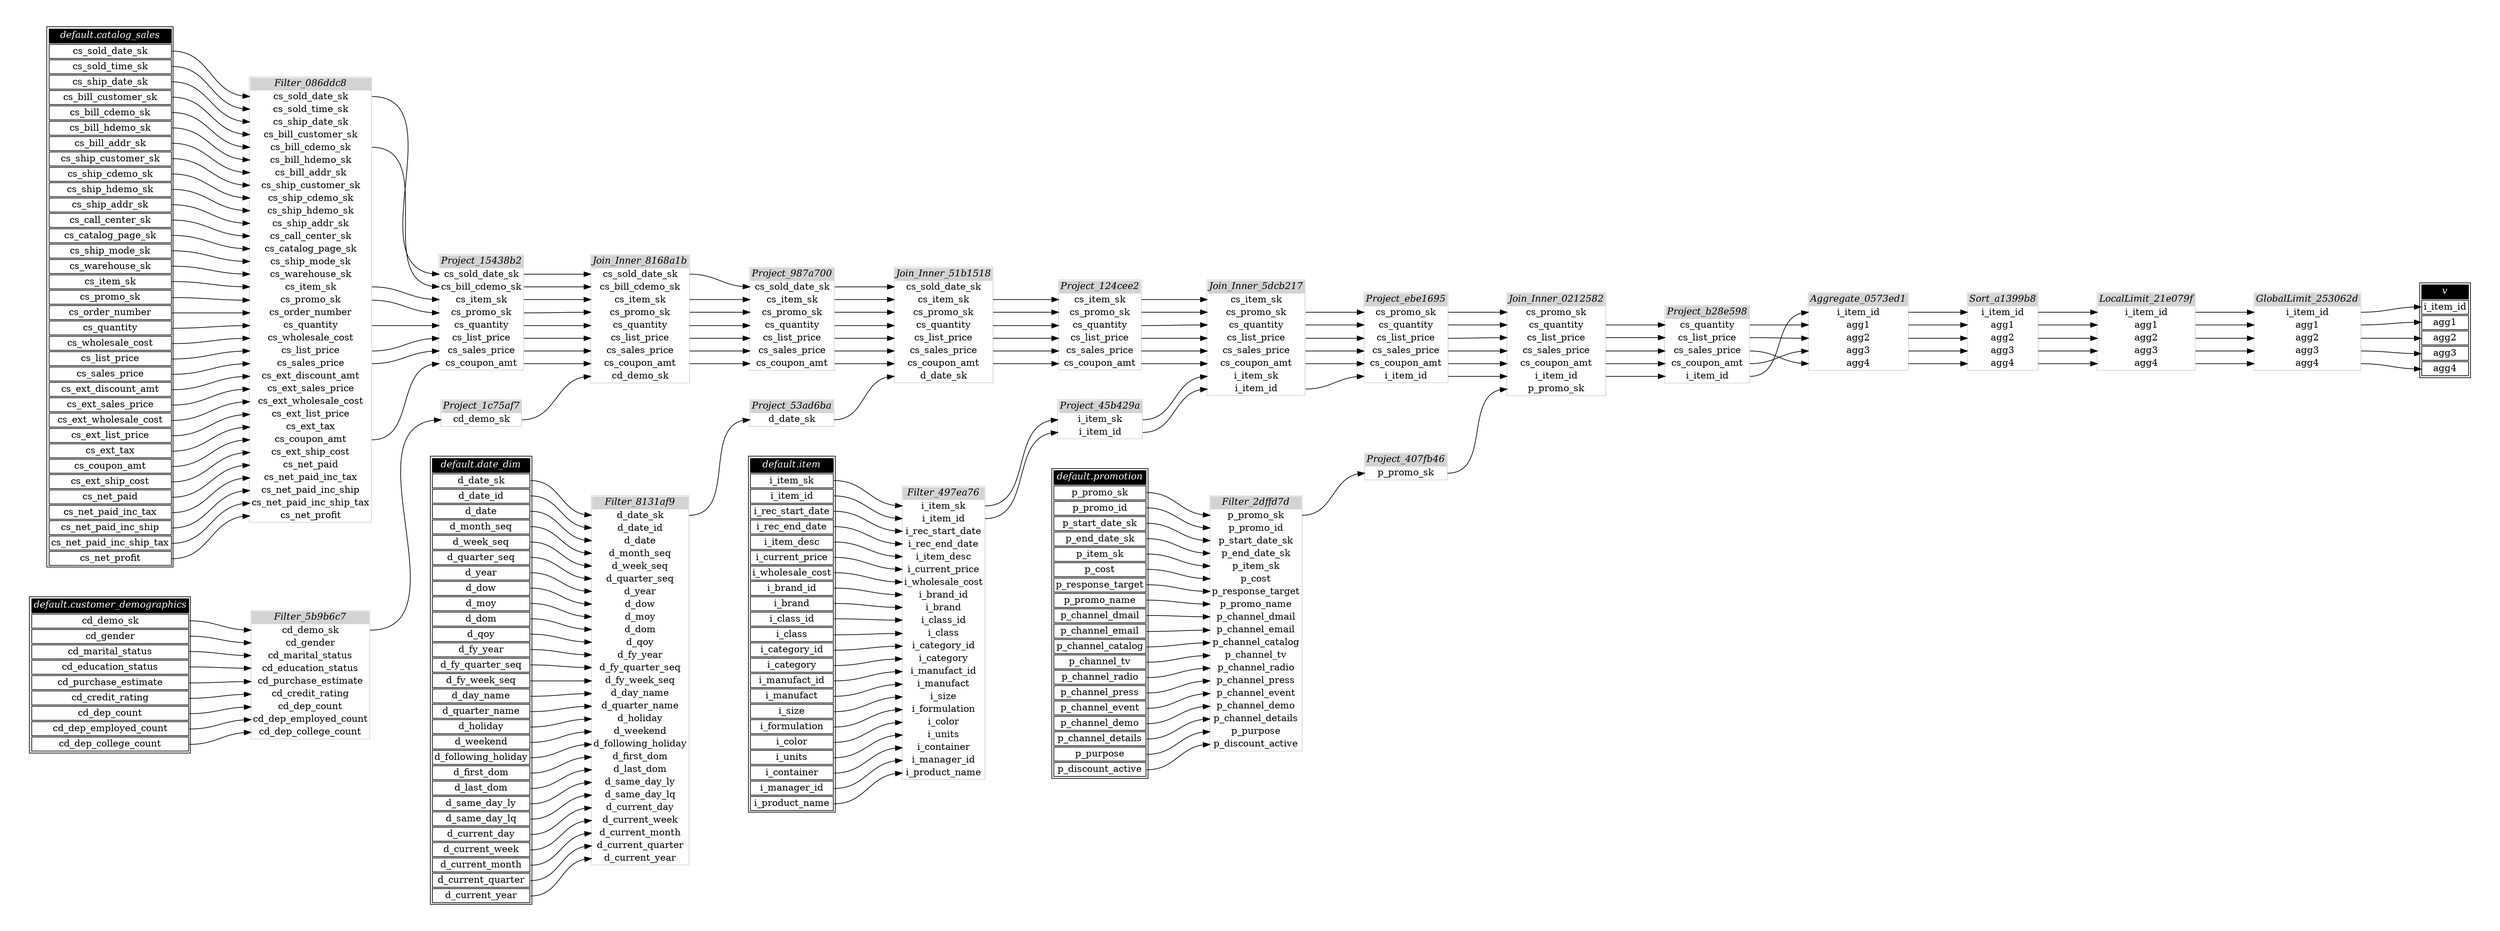 // Automatically generated by TPCDSFlowTestSuite


digraph {
  graph [pad="0.5" nodesep="0.5" ranksep="1" fontname="Helvetica" rankdir=LR];
  node [shape=plaintext]

  
"Aggregate_0573ed1" [label=<
<table color="lightgray" border="1" cellborder="0" cellspacing="0">
  <tr><td bgcolor="lightgray" port="nodeName"><i>Aggregate_0573ed1</i></td></tr>
  <tr><td port="0">i_item_id</td></tr>
<tr><td port="1">agg1</td></tr>
<tr><td port="2">agg2</td></tr>
<tr><td port="3">agg3</td></tr>
<tr><td port="4">agg4</td></tr>
</table>>];
     

"Filter_086ddc8" [label=<
<table color="lightgray" border="1" cellborder="0" cellspacing="0">
  <tr><td bgcolor="lightgray" port="nodeName"><i>Filter_086ddc8</i></td></tr>
  <tr><td port="0">cs_sold_date_sk</td></tr>
<tr><td port="1">cs_sold_time_sk</td></tr>
<tr><td port="2">cs_ship_date_sk</td></tr>
<tr><td port="3">cs_bill_customer_sk</td></tr>
<tr><td port="4">cs_bill_cdemo_sk</td></tr>
<tr><td port="5">cs_bill_hdemo_sk</td></tr>
<tr><td port="6">cs_bill_addr_sk</td></tr>
<tr><td port="7">cs_ship_customer_sk</td></tr>
<tr><td port="8">cs_ship_cdemo_sk</td></tr>
<tr><td port="9">cs_ship_hdemo_sk</td></tr>
<tr><td port="10">cs_ship_addr_sk</td></tr>
<tr><td port="11">cs_call_center_sk</td></tr>
<tr><td port="12">cs_catalog_page_sk</td></tr>
<tr><td port="13">cs_ship_mode_sk</td></tr>
<tr><td port="14">cs_warehouse_sk</td></tr>
<tr><td port="15">cs_item_sk</td></tr>
<tr><td port="16">cs_promo_sk</td></tr>
<tr><td port="17">cs_order_number</td></tr>
<tr><td port="18">cs_quantity</td></tr>
<tr><td port="19">cs_wholesale_cost</td></tr>
<tr><td port="20">cs_list_price</td></tr>
<tr><td port="21">cs_sales_price</td></tr>
<tr><td port="22">cs_ext_discount_amt</td></tr>
<tr><td port="23">cs_ext_sales_price</td></tr>
<tr><td port="24">cs_ext_wholesale_cost</td></tr>
<tr><td port="25">cs_ext_list_price</td></tr>
<tr><td port="26">cs_ext_tax</td></tr>
<tr><td port="27">cs_coupon_amt</td></tr>
<tr><td port="28">cs_ext_ship_cost</td></tr>
<tr><td port="29">cs_net_paid</td></tr>
<tr><td port="30">cs_net_paid_inc_tax</td></tr>
<tr><td port="31">cs_net_paid_inc_ship</td></tr>
<tr><td port="32">cs_net_paid_inc_ship_tax</td></tr>
<tr><td port="33">cs_net_profit</td></tr>
</table>>];
     

"Filter_2dffd7d" [label=<
<table color="lightgray" border="1" cellborder="0" cellspacing="0">
  <tr><td bgcolor="lightgray" port="nodeName"><i>Filter_2dffd7d</i></td></tr>
  <tr><td port="0">p_promo_sk</td></tr>
<tr><td port="1">p_promo_id</td></tr>
<tr><td port="2">p_start_date_sk</td></tr>
<tr><td port="3">p_end_date_sk</td></tr>
<tr><td port="4">p_item_sk</td></tr>
<tr><td port="5">p_cost</td></tr>
<tr><td port="6">p_response_target</td></tr>
<tr><td port="7">p_promo_name</td></tr>
<tr><td port="8">p_channel_dmail</td></tr>
<tr><td port="9">p_channel_email</td></tr>
<tr><td port="10">p_channel_catalog</td></tr>
<tr><td port="11">p_channel_tv</td></tr>
<tr><td port="12">p_channel_radio</td></tr>
<tr><td port="13">p_channel_press</td></tr>
<tr><td port="14">p_channel_event</td></tr>
<tr><td port="15">p_channel_demo</td></tr>
<tr><td port="16">p_channel_details</td></tr>
<tr><td port="17">p_purpose</td></tr>
<tr><td port="18">p_discount_active</td></tr>
</table>>];
     

"Filter_497ea76" [label=<
<table color="lightgray" border="1" cellborder="0" cellspacing="0">
  <tr><td bgcolor="lightgray" port="nodeName"><i>Filter_497ea76</i></td></tr>
  <tr><td port="0">i_item_sk</td></tr>
<tr><td port="1">i_item_id</td></tr>
<tr><td port="2">i_rec_start_date</td></tr>
<tr><td port="3">i_rec_end_date</td></tr>
<tr><td port="4">i_item_desc</td></tr>
<tr><td port="5">i_current_price</td></tr>
<tr><td port="6">i_wholesale_cost</td></tr>
<tr><td port="7">i_brand_id</td></tr>
<tr><td port="8">i_brand</td></tr>
<tr><td port="9">i_class_id</td></tr>
<tr><td port="10">i_class</td></tr>
<tr><td port="11">i_category_id</td></tr>
<tr><td port="12">i_category</td></tr>
<tr><td port="13">i_manufact_id</td></tr>
<tr><td port="14">i_manufact</td></tr>
<tr><td port="15">i_size</td></tr>
<tr><td port="16">i_formulation</td></tr>
<tr><td port="17">i_color</td></tr>
<tr><td port="18">i_units</td></tr>
<tr><td port="19">i_container</td></tr>
<tr><td port="20">i_manager_id</td></tr>
<tr><td port="21">i_product_name</td></tr>
</table>>];
     

"Filter_5b9b6c7" [label=<
<table color="lightgray" border="1" cellborder="0" cellspacing="0">
  <tr><td bgcolor="lightgray" port="nodeName"><i>Filter_5b9b6c7</i></td></tr>
  <tr><td port="0">cd_demo_sk</td></tr>
<tr><td port="1">cd_gender</td></tr>
<tr><td port="2">cd_marital_status</td></tr>
<tr><td port="3">cd_education_status</td></tr>
<tr><td port="4">cd_purchase_estimate</td></tr>
<tr><td port="5">cd_credit_rating</td></tr>
<tr><td port="6">cd_dep_count</td></tr>
<tr><td port="7">cd_dep_employed_count</td></tr>
<tr><td port="8">cd_dep_college_count</td></tr>
</table>>];
     

"Filter_8131af9" [label=<
<table color="lightgray" border="1" cellborder="0" cellspacing="0">
  <tr><td bgcolor="lightgray" port="nodeName"><i>Filter_8131af9</i></td></tr>
  <tr><td port="0">d_date_sk</td></tr>
<tr><td port="1">d_date_id</td></tr>
<tr><td port="2">d_date</td></tr>
<tr><td port="3">d_month_seq</td></tr>
<tr><td port="4">d_week_seq</td></tr>
<tr><td port="5">d_quarter_seq</td></tr>
<tr><td port="6">d_year</td></tr>
<tr><td port="7">d_dow</td></tr>
<tr><td port="8">d_moy</td></tr>
<tr><td port="9">d_dom</td></tr>
<tr><td port="10">d_qoy</td></tr>
<tr><td port="11">d_fy_year</td></tr>
<tr><td port="12">d_fy_quarter_seq</td></tr>
<tr><td port="13">d_fy_week_seq</td></tr>
<tr><td port="14">d_day_name</td></tr>
<tr><td port="15">d_quarter_name</td></tr>
<tr><td port="16">d_holiday</td></tr>
<tr><td port="17">d_weekend</td></tr>
<tr><td port="18">d_following_holiday</td></tr>
<tr><td port="19">d_first_dom</td></tr>
<tr><td port="20">d_last_dom</td></tr>
<tr><td port="21">d_same_day_ly</td></tr>
<tr><td port="22">d_same_day_lq</td></tr>
<tr><td port="23">d_current_day</td></tr>
<tr><td port="24">d_current_week</td></tr>
<tr><td port="25">d_current_month</td></tr>
<tr><td port="26">d_current_quarter</td></tr>
<tr><td port="27">d_current_year</td></tr>
</table>>];
     

"GlobalLimit_253062d" [label=<
<table color="lightgray" border="1" cellborder="0" cellspacing="0">
  <tr><td bgcolor="lightgray" port="nodeName"><i>GlobalLimit_253062d</i></td></tr>
  <tr><td port="0">i_item_id</td></tr>
<tr><td port="1">agg1</td></tr>
<tr><td port="2">agg2</td></tr>
<tr><td port="3">agg3</td></tr>
<tr><td port="4">agg4</td></tr>
</table>>];
     

"Join_Inner_0212582" [label=<
<table color="lightgray" border="1" cellborder="0" cellspacing="0">
  <tr><td bgcolor="lightgray" port="nodeName"><i>Join_Inner_0212582</i></td></tr>
  <tr><td port="0">cs_promo_sk</td></tr>
<tr><td port="1">cs_quantity</td></tr>
<tr><td port="2">cs_list_price</td></tr>
<tr><td port="3">cs_sales_price</td></tr>
<tr><td port="4">cs_coupon_amt</td></tr>
<tr><td port="5">i_item_id</td></tr>
<tr><td port="6">p_promo_sk</td></tr>
</table>>];
     

"Join_Inner_51b1518" [label=<
<table color="lightgray" border="1" cellborder="0" cellspacing="0">
  <tr><td bgcolor="lightgray" port="nodeName"><i>Join_Inner_51b1518</i></td></tr>
  <tr><td port="0">cs_sold_date_sk</td></tr>
<tr><td port="1">cs_item_sk</td></tr>
<tr><td port="2">cs_promo_sk</td></tr>
<tr><td port="3">cs_quantity</td></tr>
<tr><td port="4">cs_list_price</td></tr>
<tr><td port="5">cs_sales_price</td></tr>
<tr><td port="6">cs_coupon_amt</td></tr>
<tr><td port="7">d_date_sk</td></tr>
</table>>];
     

"Join_Inner_5dcb217" [label=<
<table color="lightgray" border="1" cellborder="0" cellspacing="0">
  <tr><td bgcolor="lightgray" port="nodeName"><i>Join_Inner_5dcb217</i></td></tr>
  <tr><td port="0">cs_item_sk</td></tr>
<tr><td port="1">cs_promo_sk</td></tr>
<tr><td port="2">cs_quantity</td></tr>
<tr><td port="3">cs_list_price</td></tr>
<tr><td port="4">cs_sales_price</td></tr>
<tr><td port="5">cs_coupon_amt</td></tr>
<tr><td port="6">i_item_sk</td></tr>
<tr><td port="7">i_item_id</td></tr>
</table>>];
     

"Join_Inner_8168a1b" [label=<
<table color="lightgray" border="1" cellborder="0" cellspacing="0">
  <tr><td bgcolor="lightgray" port="nodeName"><i>Join_Inner_8168a1b</i></td></tr>
  <tr><td port="0">cs_sold_date_sk</td></tr>
<tr><td port="1">cs_bill_cdemo_sk</td></tr>
<tr><td port="2">cs_item_sk</td></tr>
<tr><td port="3">cs_promo_sk</td></tr>
<tr><td port="4">cs_quantity</td></tr>
<tr><td port="5">cs_list_price</td></tr>
<tr><td port="6">cs_sales_price</td></tr>
<tr><td port="7">cs_coupon_amt</td></tr>
<tr><td port="8">cd_demo_sk</td></tr>
</table>>];
     

"LocalLimit_21e079f" [label=<
<table color="lightgray" border="1" cellborder="0" cellspacing="0">
  <tr><td bgcolor="lightgray" port="nodeName"><i>LocalLimit_21e079f</i></td></tr>
  <tr><td port="0">i_item_id</td></tr>
<tr><td port="1">agg1</td></tr>
<tr><td port="2">agg2</td></tr>
<tr><td port="3">agg3</td></tr>
<tr><td port="4">agg4</td></tr>
</table>>];
     

"Project_124cee2" [label=<
<table color="lightgray" border="1" cellborder="0" cellspacing="0">
  <tr><td bgcolor="lightgray" port="nodeName"><i>Project_124cee2</i></td></tr>
  <tr><td port="0">cs_item_sk</td></tr>
<tr><td port="1">cs_promo_sk</td></tr>
<tr><td port="2">cs_quantity</td></tr>
<tr><td port="3">cs_list_price</td></tr>
<tr><td port="4">cs_sales_price</td></tr>
<tr><td port="5">cs_coupon_amt</td></tr>
</table>>];
     

"Project_15438b2" [label=<
<table color="lightgray" border="1" cellborder="0" cellspacing="0">
  <tr><td bgcolor="lightgray" port="nodeName"><i>Project_15438b2</i></td></tr>
  <tr><td port="0">cs_sold_date_sk</td></tr>
<tr><td port="1">cs_bill_cdemo_sk</td></tr>
<tr><td port="2">cs_item_sk</td></tr>
<tr><td port="3">cs_promo_sk</td></tr>
<tr><td port="4">cs_quantity</td></tr>
<tr><td port="5">cs_list_price</td></tr>
<tr><td port="6">cs_sales_price</td></tr>
<tr><td port="7">cs_coupon_amt</td></tr>
</table>>];
     

"Project_1c75af7" [label=<
<table color="lightgray" border="1" cellborder="0" cellspacing="0">
  <tr><td bgcolor="lightgray" port="nodeName"><i>Project_1c75af7</i></td></tr>
  <tr><td port="0">cd_demo_sk</td></tr>
</table>>];
     

"Project_407fb46" [label=<
<table color="lightgray" border="1" cellborder="0" cellspacing="0">
  <tr><td bgcolor="lightgray" port="nodeName"><i>Project_407fb46</i></td></tr>
  <tr><td port="0">p_promo_sk</td></tr>
</table>>];
     

"Project_45b429a" [label=<
<table color="lightgray" border="1" cellborder="0" cellspacing="0">
  <tr><td bgcolor="lightgray" port="nodeName"><i>Project_45b429a</i></td></tr>
  <tr><td port="0">i_item_sk</td></tr>
<tr><td port="1">i_item_id</td></tr>
</table>>];
     

"Project_53ad6ba" [label=<
<table color="lightgray" border="1" cellborder="0" cellspacing="0">
  <tr><td bgcolor="lightgray" port="nodeName"><i>Project_53ad6ba</i></td></tr>
  <tr><td port="0">d_date_sk</td></tr>
</table>>];
     

"Project_987a700" [label=<
<table color="lightgray" border="1" cellborder="0" cellspacing="0">
  <tr><td bgcolor="lightgray" port="nodeName"><i>Project_987a700</i></td></tr>
  <tr><td port="0">cs_sold_date_sk</td></tr>
<tr><td port="1">cs_item_sk</td></tr>
<tr><td port="2">cs_promo_sk</td></tr>
<tr><td port="3">cs_quantity</td></tr>
<tr><td port="4">cs_list_price</td></tr>
<tr><td port="5">cs_sales_price</td></tr>
<tr><td port="6">cs_coupon_amt</td></tr>
</table>>];
     

"Project_b28e598" [label=<
<table color="lightgray" border="1" cellborder="0" cellspacing="0">
  <tr><td bgcolor="lightgray" port="nodeName"><i>Project_b28e598</i></td></tr>
  <tr><td port="0">cs_quantity</td></tr>
<tr><td port="1">cs_list_price</td></tr>
<tr><td port="2">cs_sales_price</td></tr>
<tr><td port="3">cs_coupon_amt</td></tr>
<tr><td port="4">i_item_id</td></tr>
</table>>];
     

"Project_ebe1695" [label=<
<table color="lightgray" border="1" cellborder="0" cellspacing="0">
  <tr><td bgcolor="lightgray" port="nodeName"><i>Project_ebe1695</i></td></tr>
  <tr><td port="0">cs_promo_sk</td></tr>
<tr><td port="1">cs_quantity</td></tr>
<tr><td port="2">cs_list_price</td></tr>
<tr><td port="3">cs_sales_price</td></tr>
<tr><td port="4">cs_coupon_amt</td></tr>
<tr><td port="5">i_item_id</td></tr>
</table>>];
     

"Sort_a1399b8" [label=<
<table color="lightgray" border="1" cellborder="0" cellspacing="0">
  <tr><td bgcolor="lightgray" port="nodeName"><i>Sort_a1399b8</i></td></tr>
  <tr><td port="0">i_item_id</td></tr>
<tr><td port="1">agg1</td></tr>
<tr><td port="2">agg2</td></tr>
<tr><td port="3">agg3</td></tr>
<tr><td port="4">agg4</td></tr>
</table>>];
     

"default.catalog_sales" [color="black" label=<
<table>
  <tr><td bgcolor="black" port="nodeName"><i><font color="white">default.catalog_sales</font></i></td></tr>
  <tr><td port="0">cs_sold_date_sk</td></tr>
<tr><td port="1">cs_sold_time_sk</td></tr>
<tr><td port="2">cs_ship_date_sk</td></tr>
<tr><td port="3">cs_bill_customer_sk</td></tr>
<tr><td port="4">cs_bill_cdemo_sk</td></tr>
<tr><td port="5">cs_bill_hdemo_sk</td></tr>
<tr><td port="6">cs_bill_addr_sk</td></tr>
<tr><td port="7">cs_ship_customer_sk</td></tr>
<tr><td port="8">cs_ship_cdemo_sk</td></tr>
<tr><td port="9">cs_ship_hdemo_sk</td></tr>
<tr><td port="10">cs_ship_addr_sk</td></tr>
<tr><td port="11">cs_call_center_sk</td></tr>
<tr><td port="12">cs_catalog_page_sk</td></tr>
<tr><td port="13">cs_ship_mode_sk</td></tr>
<tr><td port="14">cs_warehouse_sk</td></tr>
<tr><td port="15">cs_item_sk</td></tr>
<tr><td port="16">cs_promo_sk</td></tr>
<tr><td port="17">cs_order_number</td></tr>
<tr><td port="18">cs_quantity</td></tr>
<tr><td port="19">cs_wholesale_cost</td></tr>
<tr><td port="20">cs_list_price</td></tr>
<tr><td port="21">cs_sales_price</td></tr>
<tr><td port="22">cs_ext_discount_amt</td></tr>
<tr><td port="23">cs_ext_sales_price</td></tr>
<tr><td port="24">cs_ext_wholesale_cost</td></tr>
<tr><td port="25">cs_ext_list_price</td></tr>
<tr><td port="26">cs_ext_tax</td></tr>
<tr><td port="27">cs_coupon_amt</td></tr>
<tr><td port="28">cs_ext_ship_cost</td></tr>
<tr><td port="29">cs_net_paid</td></tr>
<tr><td port="30">cs_net_paid_inc_tax</td></tr>
<tr><td port="31">cs_net_paid_inc_ship</td></tr>
<tr><td port="32">cs_net_paid_inc_ship_tax</td></tr>
<tr><td port="33">cs_net_profit</td></tr>
</table>>];
     

"default.customer_demographics" [color="black" label=<
<table>
  <tr><td bgcolor="black" port="nodeName"><i><font color="white">default.customer_demographics</font></i></td></tr>
  <tr><td port="0">cd_demo_sk</td></tr>
<tr><td port="1">cd_gender</td></tr>
<tr><td port="2">cd_marital_status</td></tr>
<tr><td port="3">cd_education_status</td></tr>
<tr><td port="4">cd_purchase_estimate</td></tr>
<tr><td port="5">cd_credit_rating</td></tr>
<tr><td port="6">cd_dep_count</td></tr>
<tr><td port="7">cd_dep_employed_count</td></tr>
<tr><td port="8">cd_dep_college_count</td></tr>
</table>>];
     

"default.date_dim" [color="black" label=<
<table>
  <tr><td bgcolor="black" port="nodeName"><i><font color="white">default.date_dim</font></i></td></tr>
  <tr><td port="0">d_date_sk</td></tr>
<tr><td port="1">d_date_id</td></tr>
<tr><td port="2">d_date</td></tr>
<tr><td port="3">d_month_seq</td></tr>
<tr><td port="4">d_week_seq</td></tr>
<tr><td port="5">d_quarter_seq</td></tr>
<tr><td port="6">d_year</td></tr>
<tr><td port="7">d_dow</td></tr>
<tr><td port="8">d_moy</td></tr>
<tr><td port="9">d_dom</td></tr>
<tr><td port="10">d_qoy</td></tr>
<tr><td port="11">d_fy_year</td></tr>
<tr><td port="12">d_fy_quarter_seq</td></tr>
<tr><td port="13">d_fy_week_seq</td></tr>
<tr><td port="14">d_day_name</td></tr>
<tr><td port="15">d_quarter_name</td></tr>
<tr><td port="16">d_holiday</td></tr>
<tr><td port="17">d_weekend</td></tr>
<tr><td port="18">d_following_holiday</td></tr>
<tr><td port="19">d_first_dom</td></tr>
<tr><td port="20">d_last_dom</td></tr>
<tr><td port="21">d_same_day_ly</td></tr>
<tr><td port="22">d_same_day_lq</td></tr>
<tr><td port="23">d_current_day</td></tr>
<tr><td port="24">d_current_week</td></tr>
<tr><td port="25">d_current_month</td></tr>
<tr><td port="26">d_current_quarter</td></tr>
<tr><td port="27">d_current_year</td></tr>
</table>>];
     

"default.item" [color="black" label=<
<table>
  <tr><td bgcolor="black" port="nodeName"><i><font color="white">default.item</font></i></td></tr>
  <tr><td port="0">i_item_sk</td></tr>
<tr><td port="1">i_item_id</td></tr>
<tr><td port="2">i_rec_start_date</td></tr>
<tr><td port="3">i_rec_end_date</td></tr>
<tr><td port="4">i_item_desc</td></tr>
<tr><td port="5">i_current_price</td></tr>
<tr><td port="6">i_wholesale_cost</td></tr>
<tr><td port="7">i_brand_id</td></tr>
<tr><td port="8">i_brand</td></tr>
<tr><td port="9">i_class_id</td></tr>
<tr><td port="10">i_class</td></tr>
<tr><td port="11">i_category_id</td></tr>
<tr><td port="12">i_category</td></tr>
<tr><td port="13">i_manufact_id</td></tr>
<tr><td port="14">i_manufact</td></tr>
<tr><td port="15">i_size</td></tr>
<tr><td port="16">i_formulation</td></tr>
<tr><td port="17">i_color</td></tr>
<tr><td port="18">i_units</td></tr>
<tr><td port="19">i_container</td></tr>
<tr><td port="20">i_manager_id</td></tr>
<tr><td port="21">i_product_name</td></tr>
</table>>];
     

"default.promotion" [color="black" label=<
<table>
  <tr><td bgcolor="black" port="nodeName"><i><font color="white">default.promotion</font></i></td></tr>
  <tr><td port="0">p_promo_sk</td></tr>
<tr><td port="1">p_promo_id</td></tr>
<tr><td port="2">p_start_date_sk</td></tr>
<tr><td port="3">p_end_date_sk</td></tr>
<tr><td port="4">p_item_sk</td></tr>
<tr><td port="5">p_cost</td></tr>
<tr><td port="6">p_response_target</td></tr>
<tr><td port="7">p_promo_name</td></tr>
<tr><td port="8">p_channel_dmail</td></tr>
<tr><td port="9">p_channel_email</td></tr>
<tr><td port="10">p_channel_catalog</td></tr>
<tr><td port="11">p_channel_tv</td></tr>
<tr><td port="12">p_channel_radio</td></tr>
<tr><td port="13">p_channel_press</td></tr>
<tr><td port="14">p_channel_event</td></tr>
<tr><td port="15">p_channel_demo</td></tr>
<tr><td port="16">p_channel_details</td></tr>
<tr><td port="17">p_purpose</td></tr>
<tr><td port="18">p_discount_active</td></tr>
</table>>];
     

"v" [color="black" label=<
<table>
  <tr><td bgcolor="black" port="nodeName"><i><font color="white">v</font></i></td></tr>
  <tr><td port="0">i_item_id</td></tr>
<tr><td port="1">agg1</td></tr>
<tr><td port="2">agg2</td></tr>
<tr><td port="3">agg3</td></tr>
<tr><td port="4">agg4</td></tr>
</table>>];
     
  "Aggregate_0573ed1":0 -> "Sort_a1399b8":0;
"Aggregate_0573ed1":1 -> "Sort_a1399b8":1;
"Aggregate_0573ed1":2 -> "Sort_a1399b8":2;
"Aggregate_0573ed1":3 -> "Sort_a1399b8":3;
"Aggregate_0573ed1":4 -> "Sort_a1399b8":4;
"Filter_086ddc8":0 -> "Project_15438b2":0;
"Filter_086ddc8":15 -> "Project_15438b2":2;
"Filter_086ddc8":16 -> "Project_15438b2":3;
"Filter_086ddc8":18 -> "Project_15438b2":4;
"Filter_086ddc8":20 -> "Project_15438b2":5;
"Filter_086ddc8":21 -> "Project_15438b2":6;
"Filter_086ddc8":27 -> "Project_15438b2":7;
"Filter_086ddc8":4 -> "Project_15438b2":1;
"Filter_2dffd7d":0 -> "Project_407fb46":0;
"Filter_497ea76":0 -> "Project_45b429a":0;
"Filter_497ea76":1 -> "Project_45b429a":1;
"Filter_5b9b6c7":0 -> "Project_1c75af7":0;
"Filter_8131af9":0 -> "Project_53ad6ba":0;
"GlobalLimit_253062d":0 -> "v":0;
"GlobalLimit_253062d":1 -> "v":1;
"GlobalLimit_253062d":2 -> "v":2;
"GlobalLimit_253062d":3 -> "v":3;
"GlobalLimit_253062d":4 -> "v":4;
"Join_Inner_0212582":1 -> "Project_b28e598":0;
"Join_Inner_0212582":2 -> "Project_b28e598":1;
"Join_Inner_0212582":3 -> "Project_b28e598":2;
"Join_Inner_0212582":4 -> "Project_b28e598":3;
"Join_Inner_0212582":5 -> "Project_b28e598":4;
"Join_Inner_51b1518":1 -> "Project_124cee2":0;
"Join_Inner_51b1518":2 -> "Project_124cee2":1;
"Join_Inner_51b1518":3 -> "Project_124cee2":2;
"Join_Inner_51b1518":4 -> "Project_124cee2":3;
"Join_Inner_51b1518":5 -> "Project_124cee2":4;
"Join_Inner_51b1518":6 -> "Project_124cee2":5;
"Join_Inner_5dcb217":1 -> "Project_ebe1695":0;
"Join_Inner_5dcb217":2 -> "Project_ebe1695":1;
"Join_Inner_5dcb217":3 -> "Project_ebe1695":2;
"Join_Inner_5dcb217":4 -> "Project_ebe1695":3;
"Join_Inner_5dcb217":5 -> "Project_ebe1695":4;
"Join_Inner_5dcb217":7 -> "Project_ebe1695":5;
"Join_Inner_8168a1b":0 -> "Project_987a700":0;
"Join_Inner_8168a1b":2 -> "Project_987a700":1;
"Join_Inner_8168a1b":3 -> "Project_987a700":2;
"Join_Inner_8168a1b":4 -> "Project_987a700":3;
"Join_Inner_8168a1b":5 -> "Project_987a700":4;
"Join_Inner_8168a1b":6 -> "Project_987a700":5;
"Join_Inner_8168a1b":7 -> "Project_987a700":6;
"LocalLimit_21e079f":0 -> "GlobalLimit_253062d":0;
"LocalLimit_21e079f":1 -> "GlobalLimit_253062d":1;
"LocalLimit_21e079f":2 -> "GlobalLimit_253062d":2;
"LocalLimit_21e079f":3 -> "GlobalLimit_253062d":3;
"LocalLimit_21e079f":4 -> "GlobalLimit_253062d":4;
"Project_124cee2":0 -> "Join_Inner_5dcb217":0;
"Project_124cee2":1 -> "Join_Inner_5dcb217":1;
"Project_124cee2":2 -> "Join_Inner_5dcb217":2;
"Project_124cee2":3 -> "Join_Inner_5dcb217":3;
"Project_124cee2":4 -> "Join_Inner_5dcb217":4;
"Project_124cee2":5 -> "Join_Inner_5dcb217":5;
"Project_15438b2":0 -> "Join_Inner_8168a1b":0;
"Project_15438b2":1 -> "Join_Inner_8168a1b":1;
"Project_15438b2":2 -> "Join_Inner_8168a1b":2;
"Project_15438b2":3 -> "Join_Inner_8168a1b":3;
"Project_15438b2":4 -> "Join_Inner_8168a1b":4;
"Project_15438b2":5 -> "Join_Inner_8168a1b":5;
"Project_15438b2":6 -> "Join_Inner_8168a1b":6;
"Project_15438b2":7 -> "Join_Inner_8168a1b":7;
"Project_1c75af7":0 -> "Join_Inner_8168a1b":8;
"Project_407fb46":0 -> "Join_Inner_0212582":6;
"Project_45b429a":0 -> "Join_Inner_5dcb217":6;
"Project_45b429a":1 -> "Join_Inner_5dcb217":7;
"Project_53ad6ba":0 -> "Join_Inner_51b1518":7;
"Project_987a700":0 -> "Join_Inner_51b1518":0;
"Project_987a700":1 -> "Join_Inner_51b1518":1;
"Project_987a700":2 -> "Join_Inner_51b1518":2;
"Project_987a700":3 -> "Join_Inner_51b1518":3;
"Project_987a700":4 -> "Join_Inner_51b1518":4;
"Project_987a700":5 -> "Join_Inner_51b1518":5;
"Project_987a700":6 -> "Join_Inner_51b1518":6;
"Project_b28e598":0 -> "Aggregate_0573ed1":1;
"Project_b28e598":1 -> "Aggregate_0573ed1":2;
"Project_b28e598":2 -> "Aggregate_0573ed1":4;
"Project_b28e598":3 -> "Aggregate_0573ed1":3;
"Project_b28e598":4 -> "Aggregate_0573ed1":0;
"Project_ebe1695":0 -> "Join_Inner_0212582":0;
"Project_ebe1695":1 -> "Join_Inner_0212582":1;
"Project_ebe1695":2 -> "Join_Inner_0212582":2;
"Project_ebe1695":3 -> "Join_Inner_0212582":3;
"Project_ebe1695":4 -> "Join_Inner_0212582":4;
"Project_ebe1695":5 -> "Join_Inner_0212582":5;
"Sort_a1399b8":0 -> "LocalLimit_21e079f":0;
"Sort_a1399b8":1 -> "LocalLimit_21e079f":1;
"Sort_a1399b8":2 -> "LocalLimit_21e079f":2;
"Sort_a1399b8":3 -> "LocalLimit_21e079f":3;
"Sort_a1399b8":4 -> "LocalLimit_21e079f":4;
"default.catalog_sales":0 -> "Filter_086ddc8":0;
"default.catalog_sales":1 -> "Filter_086ddc8":1;
"default.catalog_sales":10 -> "Filter_086ddc8":10;
"default.catalog_sales":11 -> "Filter_086ddc8":11;
"default.catalog_sales":12 -> "Filter_086ddc8":12;
"default.catalog_sales":13 -> "Filter_086ddc8":13;
"default.catalog_sales":14 -> "Filter_086ddc8":14;
"default.catalog_sales":15 -> "Filter_086ddc8":15;
"default.catalog_sales":16 -> "Filter_086ddc8":16;
"default.catalog_sales":17 -> "Filter_086ddc8":17;
"default.catalog_sales":18 -> "Filter_086ddc8":18;
"default.catalog_sales":19 -> "Filter_086ddc8":19;
"default.catalog_sales":2 -> "Filter_086ddc8":2;
"default.catalog_sales":20 -> "Filter_086ddc8":20;
"default.catalog_sales":21 -> "Filter_086ddc8":21;
"default.catalog_sales":22 -> "Filter_086ddc8":22;
"default.catalog_sales":23 -> "Filter_086ddc8":23;
"default.catalog_sales":24 -> "Filter_086ddc8":24;
"default.catalog_sales":25 -> "Filter_086ddc8":25;
"default.catalog_sales":26 -> "Filter_086ddc8":26;
"default.catalog_sales":27 -> "Filter_086ddc8":27;
"default.catalog_sales":28 -> "Filter_086ddc8":28;
"default.catalog_sales":29 -> "Filter_086ddc8":29;
"default.catalog_sales":3 -> "Filter_086ddc8":3;
"default.catalog_sales":30 -> "Filter_086ddc8":30;
"default.catalog_sales":31 -> "Filter_086ddc8":31;
"default.catalog_sales":32 -> "Filter_086ddc8":32;
"default.catalog_sales":33 -> "Filter_086ddc8":33;
"default.catalog_sales":4 -> "Filter_086ddc8":4;
"default.catalog_sales":5 -> "Filter_086ddc8":5;
"default.catalog_sales":6 -> "Filter_086ddc8":6;
"default.catalog_sales":7 -> "Filter_086ddc8":7;
"default.catalog_sales":8 -> "Filter_086ddc8":8;
"default.catalog_sales":9 -> "Filter_086ddc8":9;
"default.customer_demographics":0 -> "Filter_5b9b6c7":0;
"default.customer_demographics":1 -> "Filter_5b9b6c7":1;
"default.customer_demographics":2 -> "Filter_5b9b6c7":2;
"default.customer_demographics":3 -> "Filter_5b9b6c7":3;
"default.customer_demographics":4 -> "Filter_5b9b6c7":4;
"default.customer_demographics":5 -> "Filter_5b9b6c7":5;
"default.customer_demographics":6 -> "Filter_5b9b6c7":6;
"default.customer_demographics":7 -> "Filter_5b9b6c7":7;
"default.customer_demographics":8 -> "Filter_5b9b6c7":8;
"default.date_dim":0 -> "Filter_8131af9":0;
"default.date_dim":1 -> "Filter_8131af9":1;
"default.date_dim":10 -> "Filter_8131af9":10;
"default.date_dim":11 -> "Filter_8131af9":11;
"default.date_dim":12 -> "Filter_8131af9":12;
"default.date_dim":13 -> "Filter_8131af9":13;
"default.date_dim":14 -> "Filter_8131af9":14;
"default.date_dim":15 -> "Filter_8131af9":15;
"default.date_dim":16 -> "Filter_8131af9":16;
"default.date_dim":17 -> "Filter_8131af9":17;
"default.date_dim":18 -> "Filter_8131af9":18;
"default.date_dim":19 -> "Filter_8131af9":19;
"default.date_dim":2 -> "Filter_8131af9":2;
"default.date_dim":20 -> "Filter_8131af9":20;
"default.date_dim":21 -> "Filter_8131af9":21;
"default.date_dim":22 -> "Filter_8131af9":22;
"default.date_dim":23 -> "Filter_8131af9":23;
"default.date_dim":24 -> "Filter_8131af9":24;
"default.date_dim":25 -> "Filter_8131af9":25;
"default.date_dim":26 -> "Filter_8131af9":26;
"default.date_dim":27 -> "Filter_8131af9":27;
"default.date_dim":3 -> "Filter_8131af9":3;
"default.date_dim":4 -> "Filter_8131af9":4;
"default.date_dim":5 -> "Filter_8131af9":5;
"default.date_dim":6 -> "Filter_8131af9":6;
"default.date_dim":7 -> "Filter_8131af9":7;
"default.date_dim":8 -> "Filter_8131af9":8;
"default.date_dim":9 -> "Filter_8131af9":9;
"default.item":0 -> "Filter_497ea76":0;
"default.item":1 -> "Filter_497ea76":1;
"default.item":10 -> "Filter_497ea76":10;
"default.item":11 -> "Filter_497ea76":11;
"default.item":12 -> "Filter_497ea76":12;
"default.item":13 -> "Filter_497ea76":13;
"default.item":14 -> "Filter_497ea76":14;
"default.item":15 -> "Filter_497ea76":15;
"default.item":16 -> "Filter_497ea76":16;
"default.item":17 -> "Filter_497ea76":17;
"default.item":18 -> "Filter_497ea76":18;
"default.item":19 -> "Filter_497ea76":19;
"default.item":2 -> "Filter_497ea76":2;
"default.item":20 -> "Filter_497ea76":20;
"default.item":21 -> "Filter_497ea76":21;
"default.item":3 -> "Filter_497ea76":3;
"default.item":4 -> "Filter_497ea76":4;
"default.item":5 -> "Filter_497ea76":5;
"default.item":6 -> "Filter_497ea76":6;
"default.item":7 -> "Filter_497ea76":7;
"default.item":8 -> "Filter_497ea76":8;
"default.item":9 -> "Filter_497ea76":9;
"default.promotion":0 -> "Filter_2dffd7d":0;
"default.promotion":1 -> "Filter_2dffd7d":1;
"default.promotion":10 -> "Filter_2dffd7d":10;
"default.promotion":11 -> "Filter_2dffd7d":11;
"default.promotion":12 -> "Filter_2dffd7d":12;
"default.promotion":13 -> "Filter_2dffd7d":13;
"default.promotion":14 -> "Filter_2dffd7d":14;
"default.promotion":15 -> "Filter_2dffd7d":15;
"default.promotion":16 -> "Filter_2dffd7d":16;
"default.promotion":17 -> "Filter_2dffd7d":17;
"default.promotion":18 -> "Filter_2dffd7d":18;
"default.promotion":2 -> "Filter_2dffd7d":2;
"default.promotion":3 -> "Filter_2dffd7d":3;
"default.promotion":4 -> "Filter_2dffd7d":4;
"default.promotion":5 -> "Filter_2dffd7d":5;
"default.promotion":6 -> "Filter_2dffd7d":6;
"default.promotion":7 -> "Filter_2dffd7d":7;
"default.promotion":8 -> "Filter_2dffd7d":8;
"default.promotion":9 -> "Filter_2dffd7d":9;
}
       